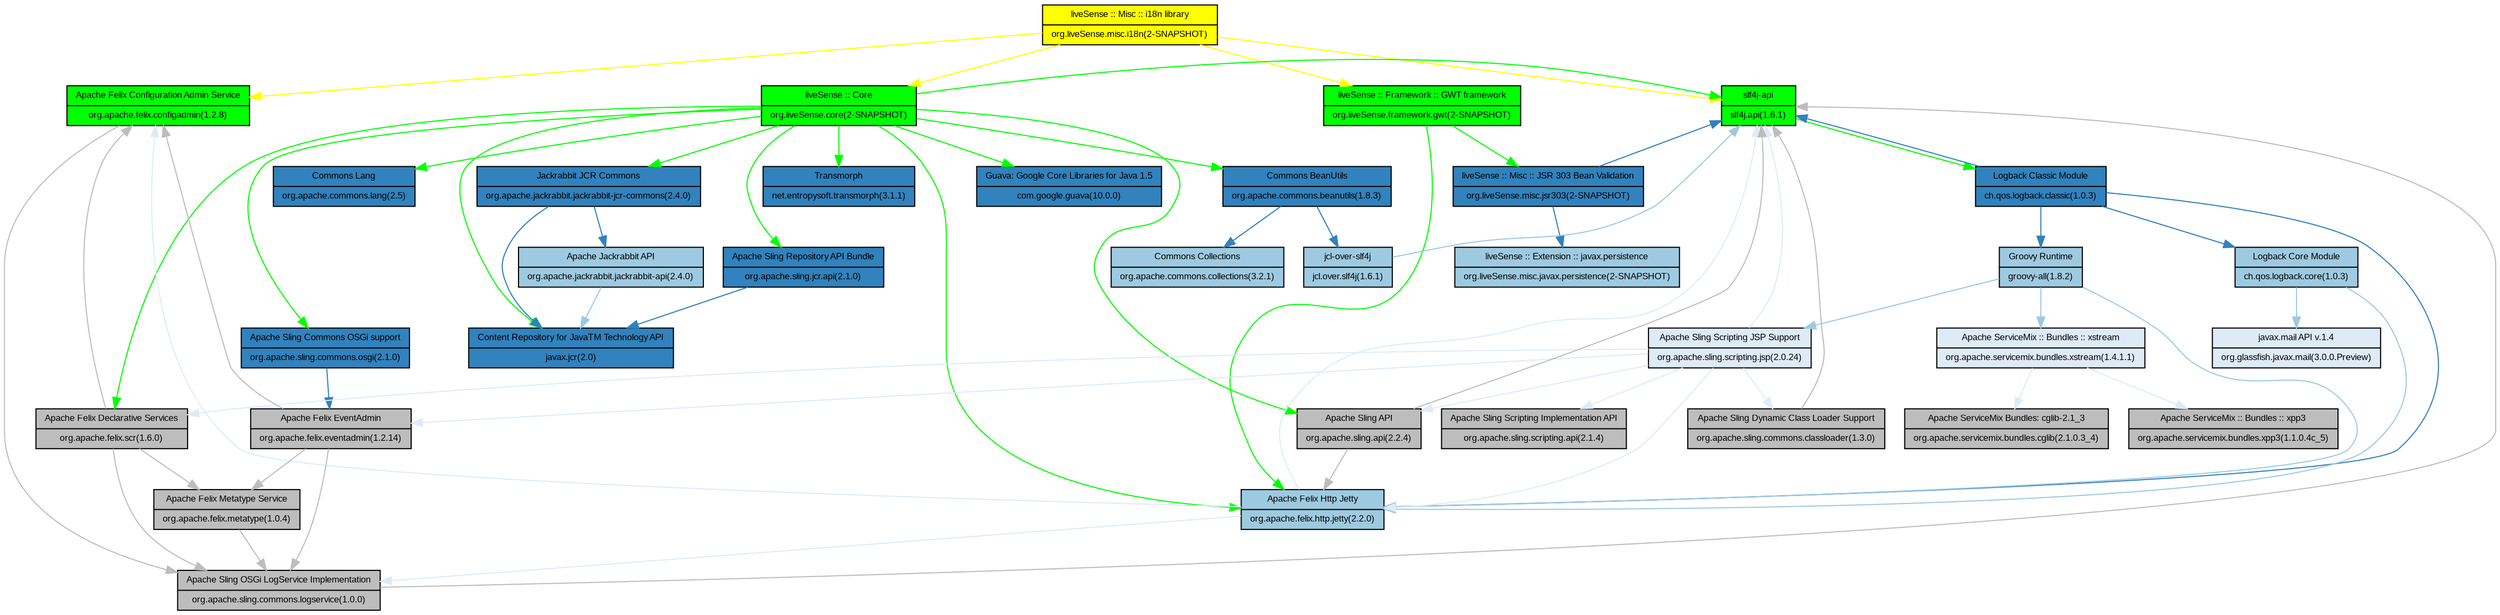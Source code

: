 digraph {
	node[shape=record, fontname="Arial", fontsize=8]node [style=filled, fillcolor=yellow, label= "{liveSense :: Misc :: i18n library | org.liveSense.misc.i18n(2-SNAPSHOT)}"] org_liveSense_misc_i18n;
node [style=filled, fillcolor=green, label= "{slf4j-api | slf4j.api(1.6.1)}"] slf4j_api;
node [style=filled, fillcolor=green, label= "{liveSense :: Core | org.liveSense.core(2-SNAPSHOT)}"] org_liveSense_core;
node [style=filled, fillcolor=green, label= "{Apache Felix Configuration Admin Service | org.apache.felix.configadmin(1.2.8)}"] org_apache_felix_configadmin;
node [style=filled, fillcolor=green, label= "{liveSense :: Framework :: GWT framework | org.liveSense.framework.gwt(2-SNAPSHOT)}"] org_liveSense_framework_gwt;
node [style=filled, fillcolor="/blues3/3", label= "{Logback Classic Module | ch.qos.logback.classic(1.0.3)}"] ch_qos_logback_classic;
node [style=filled, fillcolor="/blues3/3", label= "{Jackrabbit JCR Commons | org.apache.jackrabbit.jackrabbit-jcr-commons(2.4.0)}"] org_apache_jackrabbit_jackrabbit_jcr_commons;
node [style=filled, fillcolor="/blues3/3", label= "{Commons BeanUtils | org.apache.commons.beanutils(1.8.3)}"] org_apache_commons_beanutils;
node [style=filled, fillcolor="/blues3/3", label= "{Content Repository for JavaTM Technology API | javax.jcr(2.0)}"] javax_jcr;
node [style=filled, fillcolor="/blues3/3", label= "{Apache Sling Repository API Bundle | org.apache.sling.jcr.api(2.1.0)}"] org_apache_sling_jcr_api;
node [style=filled, fillcolor="/blues3/3", label= "{Apache Sling Commons OSGi support | org.apache.sling.commons.osgi(2.1.0)}"] org_apache_sling_commons_osgi;
node [style=filled, fillcolor="/blues3/3", label= "{Transmorph | net.entropysoft.transmorph(3.1.1)}"] net_entropysoft_transmorph;
node [style=filled, fillcolor="/blues3/3", label= "{Guava: Google Core Libraries for Java 1.5 | com.google.guava(10.0.0)}"] com_google_guava;
node [style=filled, fillcolor="/blues3/3", label= "{Commons Lang | org.apache.commons.lang(2.5)}"] org_apache_commons_lang;
node [style=filled, fillcolor="/blues3/3", label= "{liveSense :: Misc :: JSR 303 Bean Validation | org.liveSense.misc.jsr303(2-SNAPSHOT)}"] org_liveSense_misc_jsr303;
node [style=filled, fillcolor="/blues3/2", label= "{Logback Core Module | ch.qos.logback.core(1.0.3)}"] ch_qos_logback_core;
node [style=filled, fillcolor="/blues3/2", label= "{Apache Felix Http Jetty | org.apache.felix.http.jetty(2.2.0)}"] org_apache_felix_http_jetty;
node [style=filled, fillcolor="/blues3/2", label= "{Groovy Runtime | groovy-all(1.8.2)}"] groovy_all;
node [style=filled, fillcolor="/blues3/2", label= "{Apache Jackrabbit API | org.apache.jackrabbit.jackrabbit-api(2.4.0)}"] org_apache_jackrabbit_jackrabbit_api;
node [style=filled, fillcolor="/blues3/2", label= "{Commons Collections | org.apache.commons.collections(3.2.1)}"] org_apache_commons_collections;
node [style=filled, fillcolor="/blues3/2", label= "{jcl-over-slf4j | jcl.over.slf4j(1.6.1)}"] jcl_over_slf4j;
node [style=filled, fillcolor="/blues3/2", label= "{liveSense :: Extension :: javax.persistence | org.liveSense.misc.javax.persistence(2-SNAPSHOT)}"] org_liveSense_misc_javax_persistence;
node [style=filled, fillcolor="/blues3/1", label= "{javax.mail API v.1.4 | org.glassfish.javax.mail(3.0.0.Preview)}"] org_glassfish_javax_mail;
node [style=filled, fillcolor="/blues3/1", label= "{Apache ServiceMix :: Bundles :: xstream | org.apache.servicemix.bundles.xstream(1.4.1.1)}"] org_apache_servicemix_bundles_xstream;
node [style=filled, fillcolor="/blues3/1", label= "{Apache Sling Scripting JSP Support | org.apache.sling.scripting.jsp(2.0.24)}"] org_apache_sling_scripting_jsp;
node [style=filled, fillcolor="/greys3/2", label= "{Apache Sling OSGi LogService Implementation | org.apache.sling.commons.logservice(1.0.0)}"] org_apache_sling_commons_logservice;
node [style=filled, fillcolor="/greys3/2", label= "{Apache ServiceMix :: Bundles :: xpp3 | org.apache.servicemix.bundles.xpp3(1.1.0.4c_5)}"] org_apache_servicemix_bundles_xpp3;
node [style=filled, fillcolor="/greys3/2", label= "{Apache ServiceMix Bundles: cglib-2.1_3 | org.apache.servicemix.bundles.cglib(2.1.0.3_4)}"] org_apache_servicemix_bundles_cglib;
node [style=filled, fillcolor="/greys3/2", label= "{Apache Felix Declarative Services | org.apache.felix.scr(1.6.0)}"] org_apache_felix_scr;
node [style=filled, fillcolor="/greys3/2", label= "{Apache Sling API | org.apache.sling.api(2.2.4)}"] org_apache_sling_api;
node [style=filled, fillcolor="/greys3/2", label= "{Apache Sling Dynamic Class Loader Support | org.apache.sling.commons.classloader(1.3.0)}"] org_apache_sling_commons_classloader;
node [style=filled, fillcolor="/greys3/2", label= "{Apache Sling Scripting Implementation API | org.apache.sling.scripting.api(2.1.4)}"] org_apache_sling_scripting_api;
node [style=filled, fillcolor="/greys3/2", label= "{Apache Felix EventAdmin | org.apache.felix.eventadmin(1.2.14)}"] org_apache_felix_eventadmin;
node [style=filled, fillcolor="/greys3/2", label= "{Apache Felix Metatype Service | org.apache.felix.metatype(1.0.4)}"] org_apache_felix_metatype;
org_liveSense_misc_i18n -> slf4j_api [color=yellow];
org_liveSense_misc_i18n -> org_liveSense_core [color=yellow];
org_liveSense_misc_i18n -> org_apache_felix_configadmin [color=yellow];
org_liveSense_misc_i18n -> org_liveSense_framework_gwt [color=yellow];
slf4j_api -> ch_qos_logback_classic [color=green];
org_liveSense_core -> org_apache_felix_scr [color=green];
org_liveSense_core -> org_apache_jackrabbit_jackrabbit_jcr_commons [color=green];
org_liveSense_core -> org_apache_commons_beanutils [color=green];
org_liveSense_core -> javax_jcr [color=green];
org_liveSense_core -> org_apache_sling_jcr_api [color=green];
org_liveSense_core -> org_apache_sling_commons_osgi [color=green];
org_liveSense_core -> org_apache_felix_http_jetty [color=green];
org_liveSense_core -> net_entropysoft_transmorph [color=green];
org_liveSense_core -> com_google_guava [color=green];
org_liveSense_core -> org_apache_sling_api [color=green];
org_liveSense_core -> org_apache_commons_lang [color=green];
org_liveSense_core -> slf4j_api [color=green];
org_liveSense_framework_gwt -> org_apache_felix_http_jetty [color=green];
org_liveSense_framework_gwt -> org_liveSense_misc_jsr303 [color=green];
ch_qos_logback_classic -> ch_qos_logback_core [color="/blues3/3"];
ch_qos_logback_classic -> org_apache_felix_http_jetty [color="/blues3/3"];
ch_qos_logback_classic -> slf4j_api [color="/blues3/3"];
ch_qos_logback_classic -> groovy_all [color="/blues3/3"];
org_apache_jackrabbit_jackrabbit_jcr_commons -> javax_jcr [color="/blues3/3"];
org_apache_jackrabbit_jackrabbit_jcr_commons -> org_apache_jackrabbit_jackrabbit_api [color="/blues3/3"];
org_apache_commons_beanutils -> org_apache_commons_collections [color="/blues3/3"];
org_apache_commons_beanutils -> jcl_over_slf4j [color="/blues3/3"];
org_apache_sling_jcr_api -> javax_jcr [color="/blues3/3"];
org_apache_sling_commons_osgi -> org_apache_felix_eventadmin [color="/blues3/3"];
org_liveSense_misc_jsr303 -> org_liveSense_misc_javax_persistence [color="/blues3/3"];
org_liveSense_misc_jsr303 -> slf4j_api [color="/blues3/3"];
ch_qos_logback_core -> org_glassfish_javax_mail [color="/blues3/2"];
ch_qos_logback_core -> org_apache_felix_http_jetty [color="/blues3/2"];
groovy_all -> org_apache_servicemix_bundles_xstream [color="/blues3/2"];
groovy_all -> org_apache_felix_http_jetty [color="/blues3/2"];
groovy_all -> org_apache_sling_scripting_jsp [color="/blues3/2"];
org_apache_jackrabbit_jackrabbit_api -> javax_jcr [color="/blues3/2"];
jcl_over_slf4j -> slf4j_api [color="/blues3/2"];
org_apache_felix_http_jetty -> org_apache_sling_commons_logservice [color="/blues3/1"];
org_apache_felix_http_jetty -> slf4j_api [color="/blues3/1"];
org_apache_felix_http_jetty -> org_apache_felix_configadmin [color="/blues3/1"];
org_apache_servicemix_bundles_xstream -> org_apache_servicemix_bundles_xpp3 [color="/blues3/1"];
org_apache_servicemix_bundles_xstream -> org_apache_servicemix_bundles_cglib [color="/blues3/1"];
org_apache_sling_scripting_jsp -> org_apache_felix_scr [color="/blues3/1"];
org_apache_sling_scripting_jsp -> org_apache_sling_api [color="/blues3/1"];
org_apache_sling_scripting_jsp -> org_apache_sling_commons_classloader [color="/blues3/1"];
org_apache_sling_scripting_jsp -> org_apache_felix_http_jetty [color="/blues3/1"];
org_apache_sling_scripting_jsp -> org_apache_sling_scripting_api [color="/blues3/1"];
org_apache_sling_scripting_jsp -> slf4j_api [color="/blues3/1"];
org_apache_sling_scripting_jsp -> org_apache_felix_eventadmin [color="/blues3/1"];
org_apache_sling_commons_logservice -> slf4j_api [color="/greys3/2"];
org_apache_felix_configadmin -> org_apache_sling_commons_logservice [color="/greys3/2"];
org_apache_felix_scr -> org_apache_felix_metatype [color="/greys3/2"];
org_apache_felix_scr -> org_apache_sling_commons_logservice [color="/greys3/2"];
org_apache_felix_scr -> org_apache_felix_configadmin [color="/greys3/2"];
org_apache_sling_api -> org_apache_felix_http_jetty [color="/greys3/2"];
org_apache_sling_api -> slf4j_api [color="/greys3/2"];
org_apache_sling_commons_classloader -> slf4j_api [color="/greys3/2"];
org_apache_felix_eventadmin -> org_apache_felix_metatype [color="/greys3/2"];
org_apache_felix_eventadmin -> org_apache_sling_commons_logservice [color="/greys3/2"];
org_apache_felix_eventadmin -> org_apache_felix_configadmin [color="/greys3/2"];
org_apache_felix_metatype -> org_apache_sling_commons_logservice [color="/greys3/2"];
{rank=same;slf4j_api;org_liveSense_core;org_apache_felix_configadmin;org_liveSense_framework_gwt;};}

